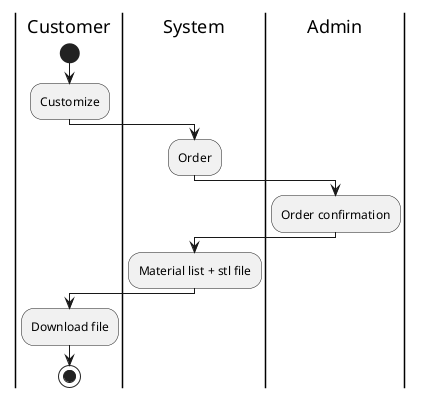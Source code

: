 @startuml
'https://plantuml.com/activity-diagram-beta

|Customer|
start
:Customize;
|System|
:Order;
|Admin|
:Order confirmation;
|System|
:Material list + stl file;
|Customer|
:Download file;
stop

@enduml
